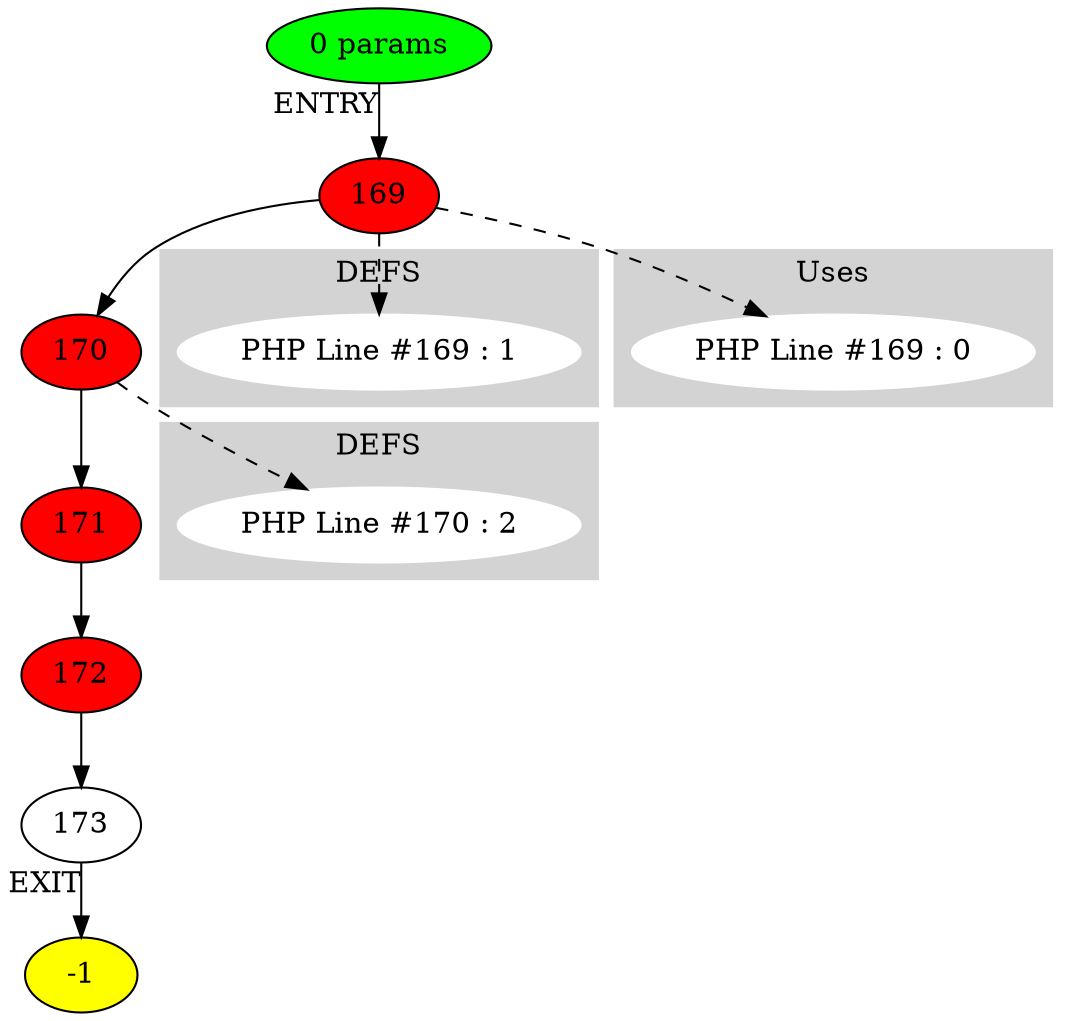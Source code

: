 digraph testName {
0 [label="169" , fillcolor = red, style = filled];
1 [label="170" , fillcolor = red, style = filled];
2 [label="171" , fillcolor = red, style = filled];
3 [label="172" , fillcolor = red, style = filled];
4 [label="173"];
0 -> 1;
1 -> 2;
2 -> 3;
3 -> 4;
-2 -> 0[xlabel="ENTRY"];
4 -> -1[xlabel="EXIT"];
-2 [fillcolor = green, style = filled]-1 [fillcolor= yellow, style = filled] subgraph cluster_g_0 { style=filled; color=lightgrey; node [style=filled,color=white]; g_0[label= "PHP Line #169 : 1"];label = "DEFS";}
0 -> g_0 [style="dashed"];
subgraph cluster_g_1 { style=filled; color=lightgrey; node [style=filled,color=white]; g_1[label= "PHP Line #170 : 2"];label = "DEFS";}
1 -> g_1 [style="dashed"];
subgraph cluster_use_0 { style=filled; color=lightgrey; node [style=filled,color=white]; use_0_0[label= "PHP Line #169 : 0"];label = "Uses";}
0 -> use_0_0 [style="dashed"];
-2 [label="0 params"];
}
